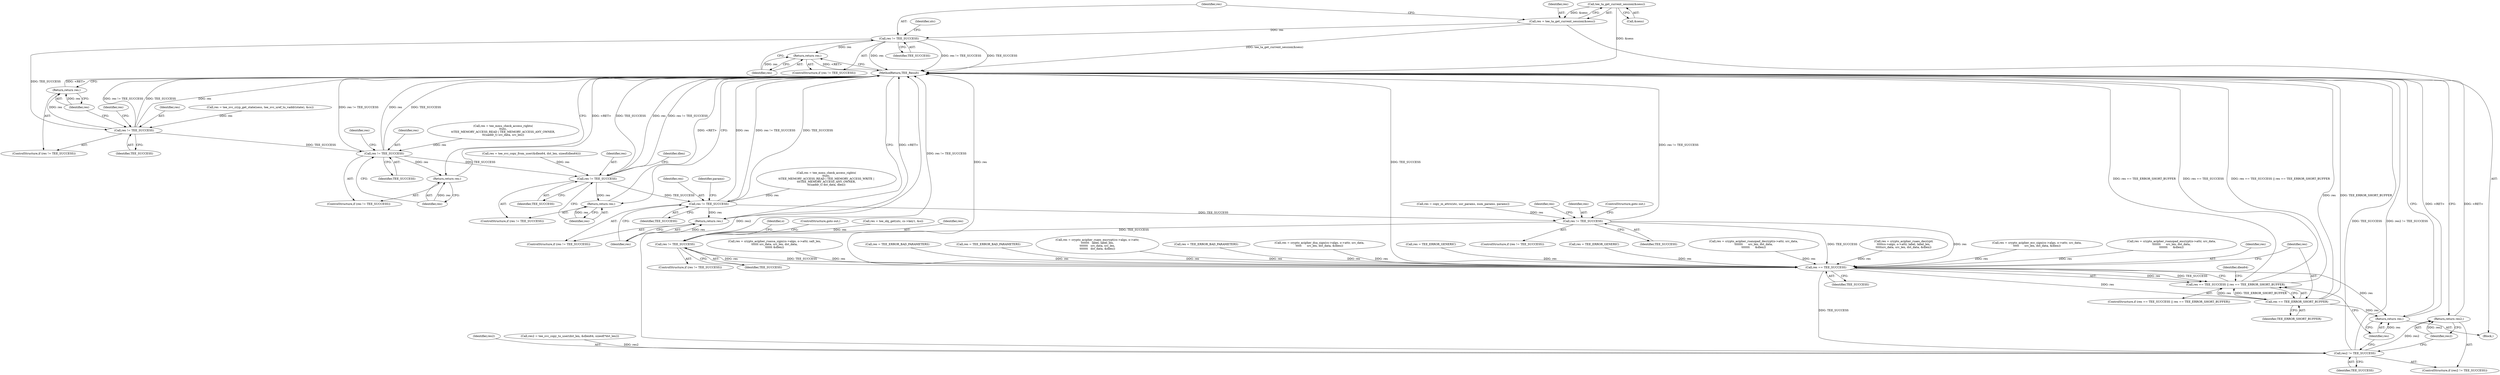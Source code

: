 digraph "0_optee_os_70697bf3c5dc3d201341b01a1a8e5bc6d2fb48f8@pointer" {
"1000133" [label="(Call,tee_ta_get_current_session(&sess))"];
"1000131" [label="(Call,res = tee_ta_get_current_session(&sess))"];
"1000137" [label="(Call,res != TEE_SUCCESS)"];
"1000140" [label="(Return,return res;)"];
"1000157" [label="(Call,res != TEE_SUCCESS)"];
"1000160" [label="(Return,return res;)"];
"1000174" [label="(Call,res != TEE_SUCCESS)"];
"1000177" [label="(Return,return res;)"];
"1000188" [label="(Call,res != TEE_SUCCESS)"];
"1000191" [label="(Return,return res;)"];
"1000210" [label="(Call,res != TEE_SUCCESS)"];
"1000213" [label="(Return,return res;)"];
"1000235" [label="(Call,res != TEE_SUCCESS)"];
"1000249" [label="(Call,res != TEE_SUCCESS)"];
"1000511" [label="(Call,res == TEE_SUCCESS)"];
"1000510" [label="(Call,res == TEE_SUCCESS || res == TEE_ERROR_SHORT_BUFFER)"];
"1000514" [label="(Call,res == TEE_ERROR_SHORT_BUFFER)"];
"1000537" [label="(Return,return res;)"];
"1000532" [label="(Call,res2 != TEE_SUCCESS)"];
"1000535" [label="(Return,return res2;)"];
"1000249" [label="(Call,res != TEE_SUCCESS)"];
"1000539" [label="(MethodReturn,TEE_Result)"];
"1000516" [label="(Identifier,TEE_ERROR_SHORT_BUFFER)"];
"1000486" [label="(Call,res = crypto_acipher_ecc_sign(cs->algo, o->attr, src_data,\n\t\t\t\t\t      src_len, dst_data, &dlen))"];
"1000258" [label="(Identifier,o)"];
"1000234" [label="(ControlStructure,if (res != TEE_SUCCESS))"];
"1000163" [label="(Identifier,res)"];
"1000134" [label="(Call,&sess)"];
"1000190" [label="(Identifier,TEE_SUCCESS)"];
"1000194" [label="(Identifier,dlen)"];
"1000159" [label="(Identifier,TEE_SUCCESS)"];
"1000281" [label="(Call,res = crypto_acipher_rsanopad_encrypt(o->attr, src_data,\n\t\t\t\t\t\t\t      src_len, dst_data,\n\t\t\t\t\t\t\t      &dlen))"];
"1000512" [label="(Identifier,res)"];
"1000188" [label="(Call,res != TEE_SUCCESS)"];
"1000158" [label="(Identifier,res)"];
"1000447" [label="(Call,res = crypto_acipher_rsassa_sign(cs->algo, o->attr, salt_len,\n\t\t\t\t\t\t src_data, src_len, dst_data,\n\t\t\t\t\t\t &dlen))"];
"1000213" [label="(Return,return res;)"];
"1000251" [label="(Identifier,TEE_SUCCESS)"];
"1000179" [label="(Call,res = tee_svc_copy_from_user(&dlen64, dst_len, sizeof(dlen64)))"];
"1000133" [label="(Call,tee_ta_get_current_session(&sess))"];
"1000139" [label="(Identifier,TEE_SUCCESS)"];
"1000192" [label="(Identifier,res)"];
"1000240" [label="(Identifier,res)"];
"1000212" [label="(Identifier,TEE_SUCCESS)"];
"1000189" [label="(Identifier,res)"];
"1000237" [label="(Identifier,TEE_SUCCESS)"];
"1000175" [label="(Identifier,res)"];
"1000537" [label="(Return,return res;)"];
"1000536" [label="(Identifier,res2)"];
"1000138" [label="(Identifier,res)"];
"1000502" [label="(Call,res = TEE_ERROR_BAD_PARAMETERS)"];
"1000252" [label="(ControlStructure,goto out;)"];
"1000535" [label="(Return,return res2;)"];
"1000196" [label="(Call,res = tee_mmu_check_access_rights(\n\t\tutc,\n\t\tTEE_MEMORY_ACCESS_READ | TEE_MEMORY_ACCESS_WRITE |\n\t\t\tTEE_MEMORY_ACCESS_ANY_OWNER,\n\t\t(uaddr_t) dst_data, dlen))"];
"1000109" [label="(Block,)"];
"1000157" [label="(Call,res != TEE_SUCCESS)"];
"1000533" [label="(Identifier,res2)"];
"1000211" [label="(Identifier,res)"];
"1000173" [label="(ControlStructure,if (res != TEE_SUCCESS))"];
"1000156" [label="(ControlStructure,if (res != TEE_SUCCESS))"];
"1000532" [label="(Call,res2 != TEE_SUCCESS)"];
"1000210" [label="(Call,res != TEE_SUCCESS)"];
"1000187" [label="(ControlStructure,if (res != TEE_SUCCESS))"];
"1000131" [label="(Call,res = tee_ta_get_current_session(&sess))"];
"1000414" [label="(Call,res = TEE_ERROR_BAD_PARAMETERS)"];
"1000514" [label="(Call,res == TEE_ERROR_SHORT_BUFFER)"];
"1000140" [label="(Return,return res;)"];
"1000209" [label="(ControlStructure,if (res != TEE_SUCCESS))"];
"1000372" [label="(Call,res = crypto_acipher_rsaes_encrypt(cs->algo, o->attr,\n\t\t\t\t\t\t\t   label, label_len,\n\t\t\t\t\t\t\t   src_data, src_len,\n\t\t\t\t\t\t\t   dst_data, &dlen))"];
"1000235" [label="(Call,res != TEE_SUCCESS)"];
"1000161" [label="(Identifier,res)"];
"1000236" [label="(Identifier,res)"];
"1000137" [label="(Call,res != TEE_SUCCESS)"];
"1000531" [label="(ControlStructure,if (res2 != TEE_SUCCESS))"];
"1000162" [label="(Call,res = tee_mmu_check_access_rights(\n\t\tutc,\n\t\tTEE_MEMORY_ACCESS_READ | TEE_MEMORY_ACCESS_ANY_OWNER,\n\t\t(uaddr_t) src_data, src_len))"];
"1000136" [label="(ControlStructure,if (res != TEE_SUCCESS))"];
"1000143" [label="(Identifier,utc)"];
"1000177" [label="(Return,return res;)"];
"1000509" [label="(ControlStructure,if (res == TEE_SUCCESS || res == TEE_ERROR_SHORT_BUFFER))"];
"1000522" [label="(Call,res2 = tee_svc_copy_to_user(dst_len, &dlen64, sizeof(*dst_len)))"];
"1000214" [label="(Identifier,res)"];
"1000520" [label="(Identifier,dlen64)"];
"1000511" [label="(Call,res == TEE_SUCCESS)"];
"1000174" [label="(Call,res != TEE_SUCCESS)"];
"1000437" [label="(Call,res = TEE_ERROR_BAD_PARAMETERS)"];
"1000466" [label="(Call,res = crypto_acipher_dsa_sign(cs->algo, o->attr, src_data,\n\t\t\t\t\t      src_len, dst_data, &dlen))"];
"1000238" [label="(ControlStructure,goto out;)"];
"1000191" [label="(Return,return res;)"];
"1000538" [label="(Identifier,res)"];
"1000239" [label="(Call,res = tee_obj_get(utc, cs->key1, &o))"];
"1000216" [label="(Identifier,params)"];
"1000264" [label="(Call,res = TEE_ERROR_GENERIC)"];
"1000141" [label="(Identifier,res)"];
"1000313" [label="(Call,res = TEE_ERROR_GENERIC)"];
"1000160" [label="(Return,return res;)"];
"1000513" [label="(Identifier,TEE_SUCCESS)"];
"1000534" [label="(Identifier,TEE_SUCCESS)"];
"1000300" [label="(Call,res = crypto_acipher_rsanopad_decrypt(o->attr, src_data,\n\t\t\t\t\t\t\t      src_len, dst_data,\n\t\t\t\t\t\t\t      &dlen))"];
"1000510" [label="(Call,res == TEE_SUCCESS || res == TEE_ERROR_SHORT_BUFFER)"];
"1000515" [label="(Identifier,res)"];
"1000248" [label="(ControlStructure,if (res != TEE_SUCCESS))"];
"1000250" [label="(Identifier,res)"];
"1000176" [label="(Identifier,TEE_SUCCESS)"];
"1000180" [label="(Identifier,res)"];
"1000148" [label="(Call,res = tee_svc_cryp_get_state(sess, tee_svc_uref_to_vaddr(state), &cs))"];
"1000132" [label="(Identifier,res)"];
"1000178" [label="(Identifier,res)"];
"1000227" [label="(Call,res = copy_in_attrs(utc, usr_params, num_params, params))"];
"1000396" [label="(Call,res = crypto_acipher_rsaes_decrypt(\n\t\t\t\t\tcs->algo, o->attr, label, label_len,\n\t\t\t\t\tsrc_data, src_len, dst_data, &dlen))"];
"1000133" -> "1000131"  [label="AST: "];
"1000133" -> "1000134"  [label="CFG: "];
"1000134" -> "1000133"  [label="AST: "];
"1000131" -> "1000133"  [label="CFG: "];
"1000133" -> "1000539"  [label="DDG: &sess"];
"1000133" -> "1000131"  [label="DDG: &sess"];
"1000131" -> "1000109"  [label="AST: "];
"1000132" -> "1000131"  [label="AST: "];
"1000138" -> "1000131"  [label="CFG: "];
"1000131" -> "1000539"  [label="DDG: tee_ta_get_current_session(&sess)"];
"1000131" -> "1000137"  [label="DDG: res"];
"1000137" -> "1000136"  [label="AST: "];
"1000137" -> "1000139"  [label="CFG: "];
"1000138" -> "1000137"  [label="AST: "];
"1000139" -> "1000137"  [label="AST: "];
"1000141" -> "1000137"  [label="CFG: "];
"1000143" -> "1000137"  [label="CFG: "];
"1000137" -> "1000539"  [label="DDG: TEE_SUCCESS"];
"1000137" -> "1000539"  [label="DDG: res"];
"1000137" -> "1000539"  [label="DDG: res != TEE_SUCCESS"];
"1000137" -> "1000140"  [label="DDG: res"];
"1000137" -> "1000157"  [label="DDG: TEE_SUCCESS"];
"1000140" -> "1000136"  [label="AST: "];
"1000140" -> "1000141"  [label="CFG: "];
"1000141" -> "1000140"  [label="AST: "];
"1000539" -> "1000140"  [label="CFG: "];
"1000140" -> "1000539"  [label="DDG: <RET>"];
"1000141" -> "1000140"  [label="DDG: res"];
"1000157" -> "1000156"  [label="AST: "];
"1000157" -> "1000159"  [label="CFG: "];
"1000158" -> "1000157"  [label="AST: "];
"1000159" -> "1000157"  [label="AST: "];
"1000161" -> "1000157"  [label="CFG: "];
"1000163" -> "1000157"  [label="CFG: "];
"1000157" -> "1000539"  [label="DDG: TEE_SUCCESS"];
"1000157" -> "1000539"  [label="DDG: res != TEE_SUCCESS"];
"1000157" -> "1000539"  [label="DDG: res"];
"1000148" -> "1000157"  [label="DDG: res"];
"1000157" -> "1000160"  [label="DDG: res"];
"1000157" -> "1000174"  [label="DDG: TEE_SUCCESS"];
"1000160" -> "1000156"  [label="AST: "];
"1000160" -> "1000161"  [label="CFG: "];
"1000161" -> "1000160"  [label="AST: "];
"1000539" -> "1000160"  [label="CFG: "];
"1000160" -> "1000539"  [label="DDG: <RET>"];
"1000161" -> "1000160"  [label="DDG: res"];
"1000174" -> "1000173"  [label="AST: "];
"1000174" -> "1000176"  [label="CFG: "];
"1000175" -> "1000174"  [label="AST: "];
"1000176" -> "1000174"  [label="AST: "];
"1000178" -> "1000174"  [label="CFG: "];
"1000180" -> "1000174"  [label="CFG: "];
"1000174" -> "1000539"  [label="DDG: TEE_SUCCESS"];
"1000174" -> "1000539"  [label="DDG: res != TEE_SUCCESS"];
"1000174" -> "1000539"  [label="DDG: res"];
"1000162" -> "1000174"  [label="DDG: res"];
"1000174" -> "1000177"  [label="DDG: res"];
"1000174" -> "1000188"  [label="DDG: TEE_SUCCESS"];
"1000177" -> "1000173"  [label="AST: "];
"1000177" -> "1000178"  [label="CFG: "];
"1000178" -> "1000177"  [label="AST: "];
"1000539" -> "1000177"  [label="CFG: "];
"1000177" -> "1000539"  [label="DDG: <RET>"];
"1000178" -> "1000177"  [label="DDG: res"];
"1000188" -> "1000187"  [label="AST: "];
"1000188" -> "1000190"  [label="CFG: "];
"1000189" -> "1000188"  [label="AST: "];
"1000190" -> "1000188"  [label="AST: "];
"1000192" -> "1000188"  [label="CFG: "];
"1000194" -> "1000188"  [label="CFG: "];
"1000188" -> "1000539"  [label="DDG: res != TEE_SUCCESS"];
"1000188" -> "1000539"  [label="DDG: TEE_SUCCESS"];
"1000188" -> "1000539"  [label="DDG: res"];
"1000179" -> "1000188"  [label="DDG: res"];
"1000188" -> "1000191"  [label="DDG: res"];
"1000188" -> "1000210"  [label="DDG: TEE_SUCCESS"];
"1000191" -> "1000187"  [label="AST: "];
"1000191" -> "1000192"  [label="CFG: "];
"1000192" -> "1000191"  [label="AST: "];
"1000539" -> "1000191"  [label="CFG: "];
"1000191" -> "1000539"  [label="DDG: <RET>"];
"1000192" -> "1000191"  [label="DDG: res"];
"1000210" -> "1000209"  [label="AST: "];
"1000210" -> "1000212"  [label="CFG: "];
"1000211" -> "1000210"  [label="AST: "];
"1000212" -> "1000210"  [label="AST: "];
"1000214" -> "1000210"  [label="CFG: "];
"1000216" -> "1000210"  [label="CFG: "];
"1000210" -> "1000539"  [label="DDG: res != TEE_SUCCESS"];
"1000210" -> "1000539"  [label="DDG: TEE_SUCCESS"];
"1000210" -> "1000539"  [label="DDG: res"];
"1000196" -> "1000210"  [label="DDG: res"];
"1000210" -> "1000213"  [label="DDG: res"];
"1000210" -> "1000235"  [label="DDG: TEE_SUCCESS"];
"1000213" -> "1000209"  [label="AST: "];
"1000213" -> "1000214"  [label="CFG: "];
"1000214" -> "1000213"  [label="AST: "];
"1000539" -> "1000213"  [label="CFG: "];
"1000213" -> "1000539"  [label="DDG: <RET>"];
"1000214" -> "1000213"  [label="DDG: res"];
"1000235" -> "1000234"  [label="AST: "];
"1000235" -> "1000237"  [label="CFG: "];
"1000236" -> "1000235"  [label="AST: "];
"1000237" -> "1000235"  [label="AST: "];
"1000238" -> "1000235"  [label="CFG: "];
"1000240" -> "1000235"  [label="CFG: "];
"1000235" -> "1000539"  [label="DDG: res != TEE_SUCCESS"];
"1000227" -> "1000235"  [label="DDG: res"];
"1000235" -> "1000249"  [label="DDG: TEE_SUCCESS"];
"1000235" -> "1000511"  [label="DDG: res"];
"1000235" -> "1000511"  [label="DDG: TEE_SUCCESS"];
"1000249" -> "1000248"  [label="AST: "];
"1000249" -> "1000251"  [label="CFG: "];
"1000250" -> "1000249"  [label="AST: "];
"1000251" -> "1000249"  [label="AST: "];
"1000252" -> "1000249"  [label="CFG: "];
"1000258" -> "1000249"  [label="CFG: "];
"1000249" -> "1000539"  [label="DDG: res != TEE_SUCCESS"];
"1000239" -> "1000249"  [label="DDG: res"];
"1000249" -> "1000511"  [label="DDG: res"];
"1000249" -> "1000511"  [label="DDG: TEE_SUCCESS"];
"1000511" -> "1000510"  [label="AST: "];
"1000511" -> "1000513"  [label="CFG: "];
"1000512" -> "1000511"  [label="AST: "];
"1000513" -> "1000511"  [label="AST: "];
"1000515" -> "1000511"  [label="CFG: "];
"1000510" -> "1000511"  [label="CFG: "];
"1000511" -> "1000539"  [label="DDG: TEE_SUCCESS"];
"1000511" -> "1000539"  [label="DDG: res"];
"1000511" -> "1000510"  [label="DDG: res"];
"1000511" -> "1000510"  [label="DDG: TEE_SUCCESS"];
"1000396" -> "1000511"  [label="DDG: res"];
"1000281" -> "1000511"  [label="DDG: res"];
"1000502" -> "1000511"  [label="DDG: res"];
"1000466" -> "1000511"  [label="DDG: res"];
"1000300" -> "1000511"  [label="DDG: res"];
"1000372" -> "1000511"  [label="DDG: res"];
"1000414" -> "1000511"  [label="DDG: res"];
"1000313" -> "1000511"  [label="DDG: res"];
"1000486" -> "1000511"  [label="DDG: res"];
"1000264" -> "1000511"  [label="DDG: res"];
"1000437" -> "1000511"  [label="DDG: res"];
"1000447" -> "1000511"  [label="DDG: res"];
"1000511" -> "1000514"  [label="DDG: res"];
"1000511" -> "1000532"  [label="DDG: TEE_SUCCESS"];
"1000511" -> "1000537"  [label="DDG: res"];
"1000510" -> "1000509"  [label="AST: "];
"1000510" -> "1000514"  [label="CFG: "];
"1000514" -> "1000510"  [label="AST: "];
"1000520" -> "1000510"  [label="CFG: "];
"1000538" -> "1000510"  [label="CFG: "];
"1000510" -> "1000539"  [label="DDG: res == TEE_ERROR_SHORT_BUFFER"];
"1000510" -> "1000539"  [label="DDG: res == TEE_SUCCESS"];
"1000510" -> "1000539"  [label="DDG: res == TEE_SUCCESS || res == TEE_ERROR_SHORT_BUFFER"];
"1000514" -> "1000510"  [label="DDG: res"];
"1000514" -> "1000510"  [label="DDG: TEE_ERROR_SHORT_BUFFER"];
"1000514" -> "1000516"  [label="CFG: "];
"1000515" -> "1000514"  [label="AST: "];
"1000516" -> "1000514"  [label="AST: "];
"1000514" -> "1000539"  [label="DDG: res"];
"1000514" -> "1000539"  [label="DDG: TEE_ERROR_SHORT_BUFFER"];
"1000514" -> "1000537"  [label="DDG: res"];
"1000537" -> "1000109"  [label="AST: "];
"1000537" -> "1000538"  [label="CFG: "];
"1000538" -> "1000537"  [label="AST: "];
"1000539" -> "1000537"  [label="CFG: "];
"1000537" -> "1000539"  [label="DDG: <RET>"];
"1000538" -> "1000537"  [label="DDG: res"];
"1000532" -> "1000531"  [label="AST: "];
"1000532" -> "1000534"  [label="CFG: "];
"1000533" -> "1000532"  [label="AST: "];
"1000534" -> "1000532"  [label="AST: "];
"1000536" -> "1000532"  [label="CFG: "];
"1000538" -> "1000532"  [label="CFG: "];
"1000532" -> "1000539"  [label="DDG: res2"];
"1000532" -> "1000539"  [label="DDG: TEE_SUCCESS"];
"1000532" -> "1000539"  [label="DDG: res2 != TEE_SUCCESS"];
"1000522" -> "1000532"  [label="DDG: res2"];
"1000532" -> "1000535"  [label="DDG: res2"];
"1000535" -> "1000531"  [label="AST: "];
"1000535" -> "1000536"  [label="CFG: "];
"1000536" -> "1000535"  [label="AST: "];
"1000539" -> "1000535"  [label="CFG: "];
"1000535" -> "1000539"  [label="DDG: <RET>"];
"1000536" -> "1000535"  [label="DDG: res2"];
}
